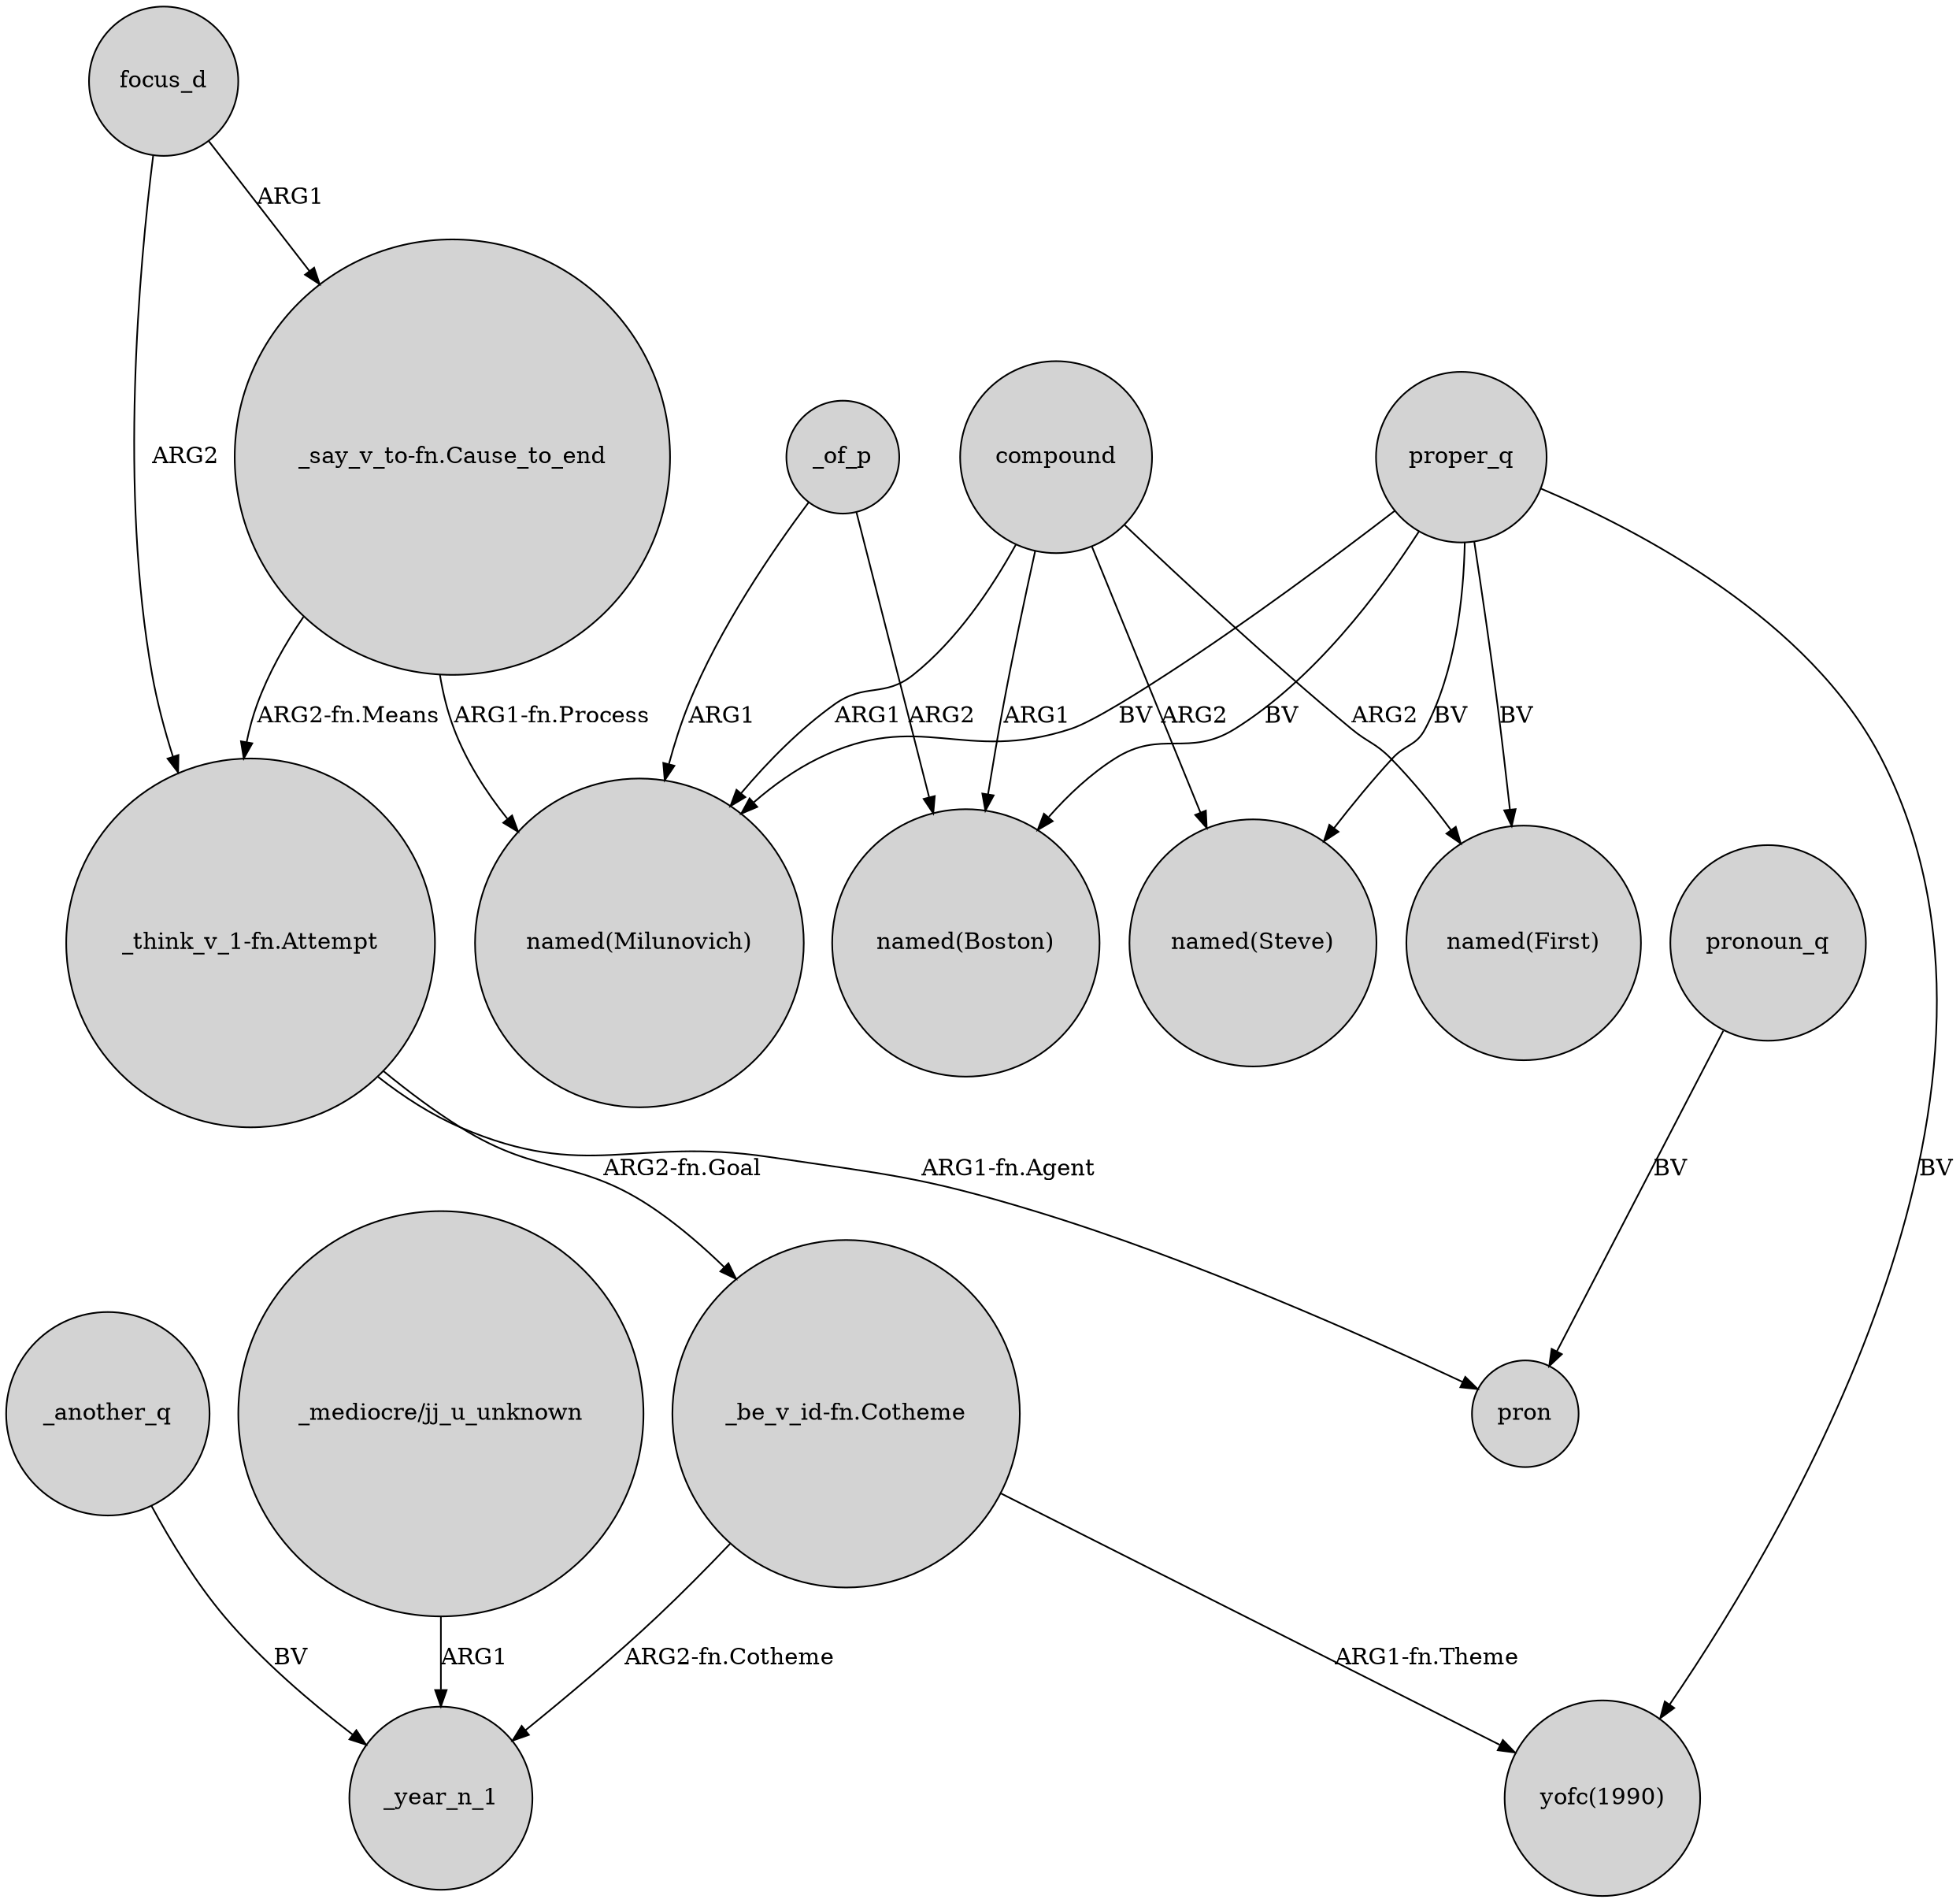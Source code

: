 digraph {
	node [shape=circle style=filled]
	"_be_v_id-fn.Cotheme" -> _year_n_1 [label="ARG2-fn.Cotheme"]
	focus_d -> "_say_v_to-fn.Cause_to_end" [label=ARG1]
	_of_p -> "named(Boston)" [label=ARG2]
	"_be_v_id-fn.Cotheme" -> "yofc(1990)" [label="ARG1-fn.Theme"]
	"_think_v_1-fn.Attempt" -> pron [label="ARG1-fn.Agent"]
	_of_p -> "named(Milunovich)" [label=ARG1]
	proper_q -> "named(First)" [label=BV]
	proper_q -> "named(Boston)" [label=BV]
	compound -> "named(Steve)" [label=ARG2]
	focus_d -> "_think_v_1-fn.Attempt" [label=ARG2]
	"_think_v_1-fn.Attempt" -> "_be_v_id-fn.Cotheme" [label="ARG2-fn.Goal"]
	compound -> "named(Boston)" [label=ARG1]
	pronoun_q -> pron [label=BV]
	compound -> "named(First)" [label=ARG2]
	"_say_v_to-fn.Cause_to_end" -> "_think_v_1-fn.Attempt" [label="ARG2-fn.Means"]
	_another_q -> _year_n_1 [label=BV]
	compound -> "named(Milunovich)" [label=ARG1]
	"_mediocre/jj_u_unknown" -> _year_n_1 [label=ARG1]
	proper_q -> "named(Milunovich)" [label=BV]
	proper_q -> "yofc(1990)" [label=BV]
	"_say_v_to-fn.Cause_to_end" -> "named(Milunovich)" [label="ARG1-fn.Process"]
	proper_q -> "named(Steve)" [label=BV]
}
